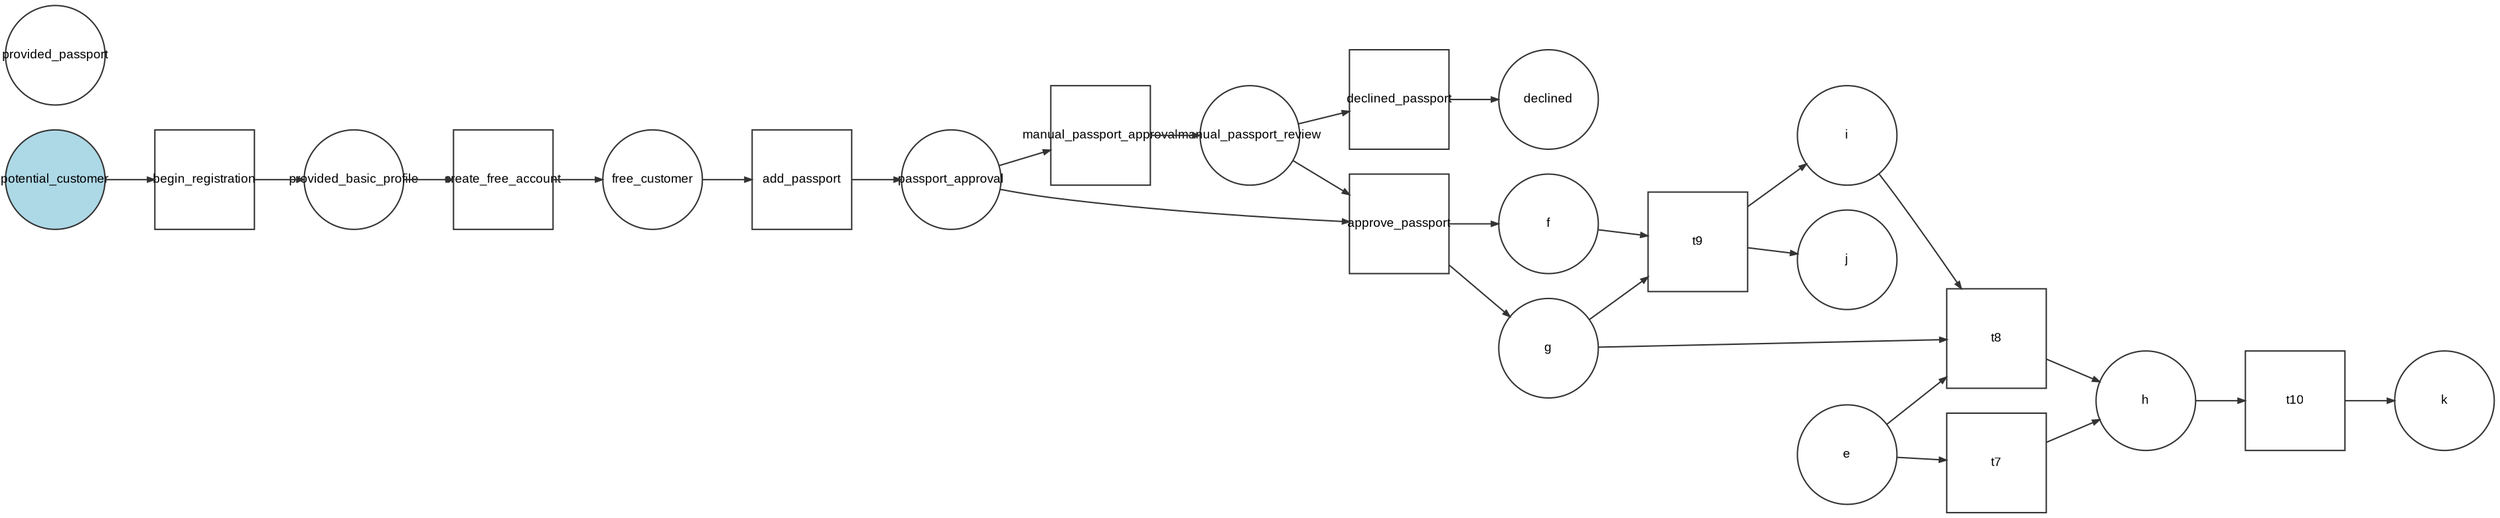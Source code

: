 digraph workflow {
  ratio="compress" rankdir="LR"
  node [fontsize="9" fontname="Arial" color="#333333" fillcolor="lightblue" fixedsize="1" width="1"];
  edge [fontsize="9" fontname="Arial" color="#333333" arrowhead="normal" arrowsize="0.5"];

  place_potential_customer [label="potential_customer", shape=circle, style="filled"];
  place_provided_basic_profile [label="provided_basic_profile", shape=circle];
  place_free_customer [label="free_customer", shape=circle];
  place_passport_approval [label="passport_approval", shape=circle];
  place_provided_passport [label="provided_passport", shape=circle];
  place_manual_passport_review [label="manual_passport_review", shape=circle];
  place_declined [label="declined", shape=circle];
  place_e [label="e", shape=circle];
  place_f [label="f", shape=circle];
  place_g [label="g", shape=circle];
  place_h [label="h", shape=circle];
  place_i [label="i", shape=circle];
  place_j [label="j", shape=circle];
  place_k [label="k", shape=circle];
  transition_begin_registration [label="begin_registration", shape=box, shape="box", regular="1"];
  transition_create_free_account [label="create_free_account", shape=box, shape="box", regular="1"];
  transition_add_passport [label="add_passport", shape=box, shape="box", regular="1"];
  transition_manual_passport_approval [label="manual_passport_approval", shape=box, shape="box", regular="1"];
  transition_approve_passport [label="approve_passport", shape=box, shape="box", regular="1"];
  transition_declined_passport [label="declined_passport", shape=box, shape="box", regular="1"];
  transition_t7 [label="t7", shape=box, shape="box", regular="1"];
  transition_t8 [label="t8", shape=box, shape="box", regular="1"];
  transition_t9 [label="t9", shape=box, shape="box", regular="1"];
  transition_t10 [label="t10", shape=box, shape="box", regular="1"];
  place_potential_customer -> transition_begin_registration [style="solid"];
  transition_begin_registration -> place_provided_basic_profile [style="solid"];
  place_provided_basic_profile -> transition_create_free_account [style="solid"];
  transition_create_free_account -> place_free_customer [style="solid"];
  place_free_customer -> transition_add_passport [style="solid"];
  transition_add_passport -> place_passport_approval [style="solid"];
  place_passport_approval -> transition_manual_passport_approval [style="solid"];
  transition_manual_passport_approval -> place_manual_passport_review [style="solid"];
  place_passport_approval -> transition_approve_passport [style="solid"];
  place_manual_passport_review -> transition_approve_passport [style="solid"];
  transition_approve_passport -> place_f [style="solid"];
  transition_approve_passport -> place_g [style="solid"];
  place_manual_passport_review -> transition_declined_passport [style="solid"];
  transition_declined_passport -> place_declined [style="solid"];
  place_e -> transition_t7 [style="solid"];
  transition_t7 -> place_h [style="solid"];
  place_e -> transition_t8 [style="solid"];
  place_g -> transition_t8 [style="solid"];
  place_i -> transition_t8 [style="solid"];
  transition_t8 -> place_h [style="solid"];
  place_f -> transition_t9 [style="solid"];
  place_g -> transition_t9 [style="solid"];
  transition_t9 -> place_i [style="solid"];
  transition_t9 -> place_j [style="solid"];
  place_h -> transition_t10 [style="solid"];
  transition_t10 -> place_k [style="solid"];
}

